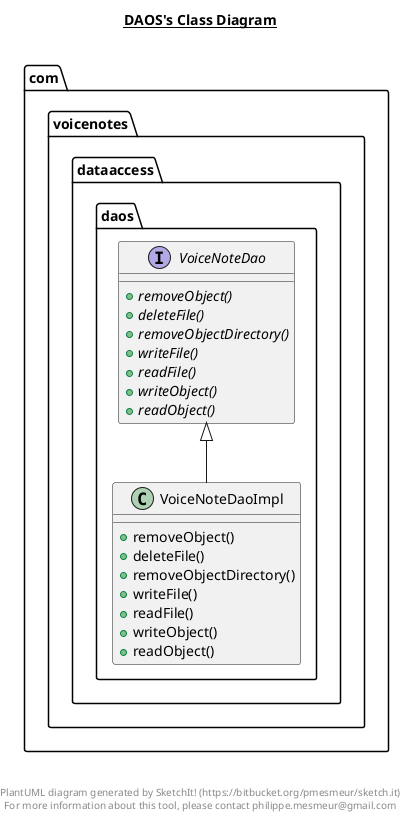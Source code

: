 @startuml

title __DAOS's Class Diagram__\n

  package com.voicenotes {
    package com.voicenotes.dataaccess {
      package com.voicenotes.dataaccess.daos {
        interface VoiceNoteDao {
            {abstract} + removeObject()
            {abstract} + deleteFile()
            {abstract} + removeObjectDirectory()
            {abstract} + writeFile()
            {abstract} + readFile()
            {abstract} + writeObject()
            {abstract} + readObject()
        }
      }
    }
  }
  

  package com.voicenotes {
    package com.voicenotes.dataaccess {
      package com.voicenotes.dataaccess.daos {
        class VoiceNoteDaoImpl {
            + removeObject()
            + deleteFile()
            + removeObjectDirectory()
            + writeFile()
            + readFile()
            + writeObject()
            + readObject()
        }
      }
    }
  }
  

  VoiceNoteDaoImpl -up-|> VoiceNoteDao


right footer


PlantUML diagram generated by SketchIt! (https://bitbucket.org/pmesmeur/sketch.it)
For more information about this tool, please contact philippe.mesmeur@gmail.com
endfooter

@enduml
